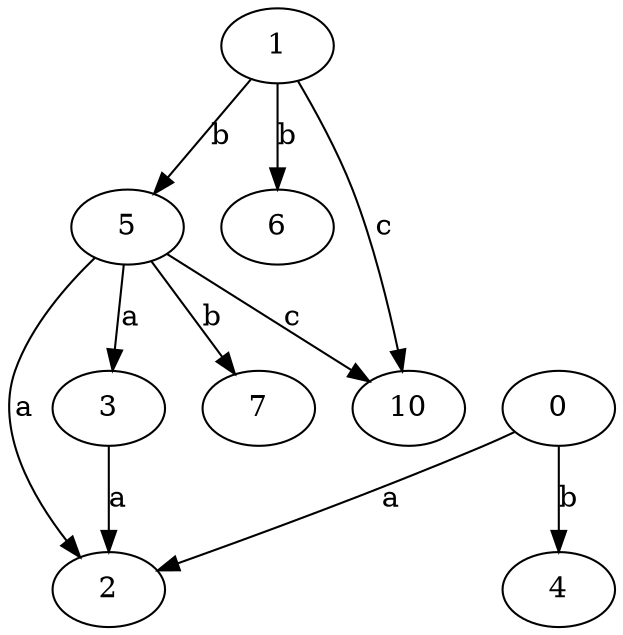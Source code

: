 strict digraph  {
1;
2;
3;
4;
5;
6;
7;
0;
10;
1 -> 5  [label=b];
1 -> 6  [label=b];
1 -> 10  [label=c];
3 -> 2  [label=a];
5 -> 2  [label=a];
5 -> 3  [label=a];
5 -> 7  [label=b];
5 -> 10  [label=c];
0 -> 2  [label=a];
0 -> 4  [label=b];
}
